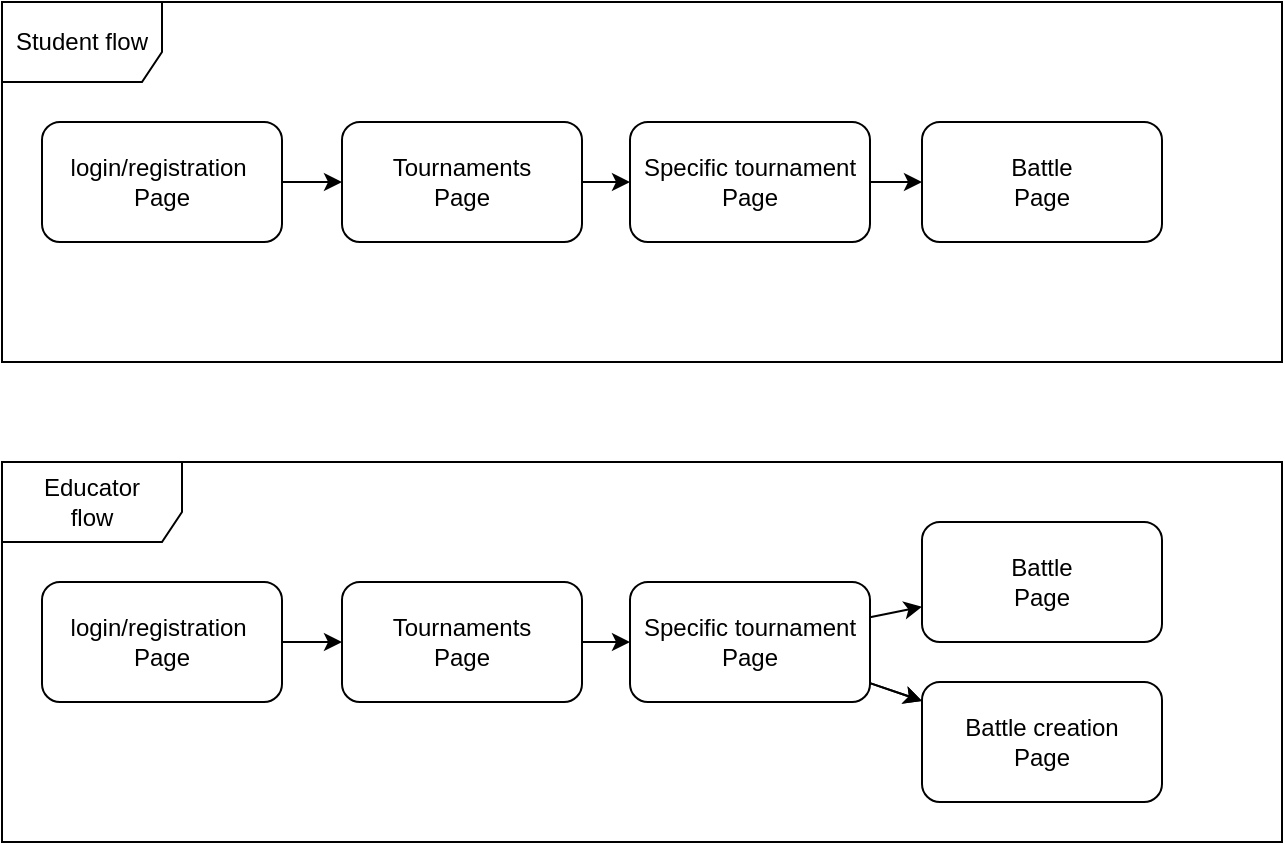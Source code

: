 <mxfile>
    <diagram id="8dOhumV0d-BiYgPloo3v" name="Pagina-1">
        <mxGraphModel dx="1913" dy="674" grid="1" gridSize="10" guides="1" tooltips="1" connect="1" arrows="1" fold="1" page="1" pageScale="1" pageWidth="827" pageHeight="1169" math="0" shadow="0">
            <root>
                <mxCell id="0"/>
                <mxCell id="1" parent="0"/>
                <mxCell id="12" value="" style="edgeStyle=none;html=1;" edge="1" parent="1" source="2" target="3">
                    <mxGeometry relative="1" as="geometry"/>
                </mxCell>
                <mxCell id="2" value="&lt;div&gt;login/registration&amp;nbsp;&lt;/div&gt;&lt;div&gt;Page&lt;/div&gt;" style="rounded=1;whiteSpace=wrap;html=1;" vertex="1" parent="1">
                    <mxGeometry y="130" width="120" height="60" as="geometry"/>
                </mxCell>
                <mxCell id="13" value="" style="edgeStyle=none;html=1;" edge="1" parent="1" source="3" target="4">
                    <mxGeometry relative="1" as="geometry"/>
                </mxCell>
                <mxCell id="3" value="&lt;div&gt;Tournaments&lt;/div&gt;&lt;div&gt;Page&lt;br&gt;&lt;/div&gt;" style="rounded=1;whiteSpace=wrap;html=1;" vertex="1" parent="1">
                    <mxGeometry x="150" y="130" width="120" height="60" as="geometry"/>
                </mxCell>
                <mxCell id="14" value="" style="edgeStyle=none;html=1;" edge="1" parent="1" source="4" target="5">
                    <mxGeometry relative="1" as="geometry"/>
                </mxCell>
                <mxCell id="4" value="&lt;div&gt;Specific tournament&lt;/div&gt;&lt;div&gt;Page&lt;br&gt;&lt;/div&gt;" style="rounded=1;whiteSpace=wrap;html=1;" vertex="1" parent="1">
                    <mxGeometry x="294" y="130" width="120" height="60" as="geometry"/>
                </mxCell>
                <mxCell id="5" value="&lt;div&gt;Battle &lt;br&gt;&lt;/div&gt;&lt;div&gt;Page&lt;br&gt;&lt;/div&gt;" style="rounded=1;whiteSpace=wrap;html=1;" vertex="1" parent="1">
                    <mxGeometry x="440" y="130" width="120" height="60" as="geometry"/>
                </mxCell>
                <mxCell id="15" value="" style="edgeStyle=none;html=1;" edge="1" parent="1" source="7" target="8">
                    <mxGeometry relative="1" as="geometry"/>
                </mxCell>
                <mxCell id="7" value="&lt;div&gt;login/registration&amp;nbsp;&lt;/div&gt;&lt;div&gt;Page&lt;/div&gt;" style="rounded=1;whiteSpace=wrap;html=1;" vertex="1" parent="1">
                    <mxGeometry y="360" width="120" height="60" as="geometry"/>
                </mxCell>
                <mxCell id="16" value="" style="edgeStyle=none;html=1;" edge="1" parent="1" source="8" target="9">
                    <mxGeometry relative="1" as="geometry"/>
                </mxCell>
                <mxCell id="8" value="&lt;div&gt;Tournaments&lt;/div&gt;&lt;div&gt;Page&lt;br&gt;&lt;/div&gt;" style="rounded=1;whiteSpace=wrap;html=1;" vertex="1" parent="1">
                    <mxGeometry x="150" y="360" width="120" height="60" as="geometry"/>
                </mxCell>
                <mxCell id="17" value="" style="edgeStyle=none;html=1;" edge="1" parent="1" source="9" target="11">
                    <mxGeometry relative="1" as="geometry"/>
                </mxCell>
                <mxCell id="18" value="" style="edgeStyle=none;html=1;" edge="1" parent="1" source="9" target="11">
                    <mxGeometry relative="1" as="geometry"/>
                </mxCell>
                <mxCell id="20" style="edgeStyle=none;html=1;" edge="1" parent="1" source="9" target="10">
                    <mxGeometry relative="1" as="geometry"/>
                </mxCell>
                <mxCell id="9" value="&lt;div&gt;Specific tournament&lt;/div&gt;&lt;div&gt;Page&lt;br&gt;&lt;/div&gt;" style="rounded=1;whiteSpace=wrap;html=1;" vertex="1" parent="1">
                    <mxGeometry x="294" y="360" width="120" height="60" as="geometry"/>
                </mxCell>
                <mxCell id="10" value="&lt;div&gt;Battle &lt;br&gt;&lt;/div&gt;&lt;div&gt;Page&lt;br&gt;&lt;/div&gt;" style="rounded=1;whiteSpace=wrap;html=1;" vertex="1" parent="1">
                    <mxGeometry x="440" y="330" width="120" height="60" as="geometry"/>
                </mxCell>
                <mxCell id="11" value="&lt;div&gt;Battle creation&lt;/div&gt;&lt;div&gt;Page&lt;br&gt;&lt;/div&gt;" style="rounded=1;whiteSpace=wrap;html=1;" vertex="1" parent="1">
                    <mxGeometry x="440" y="410" width="120" height="60" as="geometry"/>
                </mxCell>
                <mxCell id="21" value="&lt;div&gt;Educator&lt;/div&gt;&lt;div&gt;flow&lt;br&gt;&lt;/div&gt;" style="shape=umlFrame;whiteSpace=wrap;html=1;width=90;height=40;" vertex="1" parent="1">
                    <mxGeometry x="-20" y="300" width="640" height="190" as="geometry"/>
                </mxCell>
                <mxCell id="22" value="Student flow" style="shape=umlFrame;whiteSpace=wrap;html=1;width=80;height=40;" vertex="1" parent="1">
                    <mxGeometry x="-20" y="70" width="640" height="180" as="geometry"/>
                </mxCell>
            </root>
        </mxGraphModel>
    </diagram>
</mxfile>